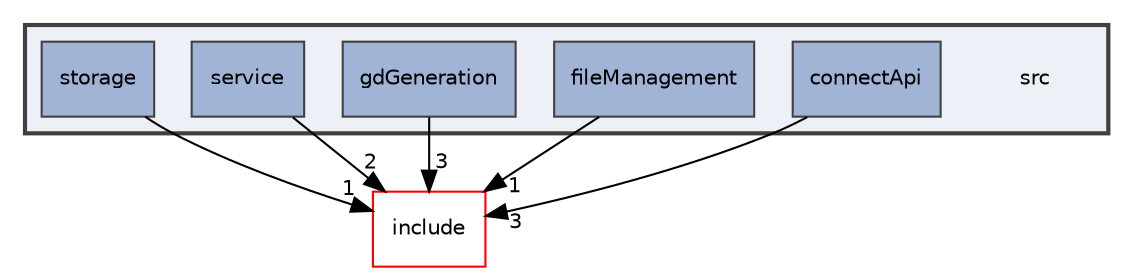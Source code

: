 digraph "src"
{
 // LATEX_PDF_SIZE
  edge [fontname="Helvetica",fontsize="10",labelfontname="Helvetica",labelfontsize="10"];
  node [fontname="Helvetica",fontsize="10",shape=record];
  compound=true
  subgraph clusterdir_68267d1309a1af8e8297ef4c3efbcdba {
    graph [ bgcolor="#edf0f7", pencolor="grey25", style="filled,bold,", label="", fontname="Helvetica", fontsize="10", URL="dir_68267d1309a1af8e8297ef4c3efbcdba.html"]
    dir_68267d1309a1af8e8297ef4c3efbcdba [shape=plaintext, label="src"];
  dir_632b4595df440ba72da0814da488fe5a [shape=box, label="connectApi", style="filled,", fillcolor="#a2b4d6", color="grey25", URL="dir_632b4595df440ba72da0814da488fe5a.html"];
  dir_480f74e508d6a1a31a594bb8dcb384dc [shape=box, label="fileManagement", style="filled,", fillcolor="#a2b4d6", color="grey25", URL="dir_480f74e508d6a1a31a594bb8dcb384dc.html"];
  dir_bd2720348c704d97637b0d76a4c74ef5 [shape=box, label="gdGeneration", style="filled,", fillcolor="#a2b4d6", color="grey25", URL="dir_bd2720348c704d97637b0d76a4c74ef5.html"];
  dir_4f691f982165d1317925cee58b4b4f56 [shape=box, label="service", style="filled,", fillcolor="#a2b4d6", color="grey25", URL="dir_4f691f982165d1317925cee58b4b4f56.html"];
  dir_452baf35e1d7639c9f2a5ece4ec85855 [shape=box, label="storage", style="filled,", fillcolor="#a2b4d6", color="grey25", URL="dir_452baf35e1d7639c9f2a5ece4ec85855.html"];
  }
  dir_d44c64559bbebec7f509842c48db8b23 [shape=box, label="include", style="", fillcolor="#edf0f7", color="red", URL="dir_d44c64559bbebec7f509842c48db8b23.html"];
  dir_632b4595df440ba72da0814da488fe5a->dir_d44c64559bbebec7f509842c48db8b23 [headlabel="3", labeldistance=1.5 headhref="dir_000001_000006.html"];
  dir_480f74e508d6a1a31a594bb8dcb384dc->dir_d44c64559bbebec7f509842c48db8b23 [headlabel="1", labeldistance=1.5 headhref="dir_000003_000006.html"];
  dir_bd2720348c704d97637b0d76a4c74ef5->dir_d44c64559bbebec7f509842c48db8b23 [headlabel="3", labeldistance=1.5 headhref="dir_000005_000006.html"];
  dir_4f691f982165d1317925cee58b4b4f56->dir_d44c64559bbebec7f509842c48db8b23 [headlabel="2", labeldistance=1.5 headhref="dir_000008_000006.html"];
  dir_452baf35e1d7639c9f2a5ece4ec85855->dir_d44c64559bbebec7f509842c48db8b23 [headlabel="1", labeldistance=1.5 headhref="dir_000011_000006.html"];
}
